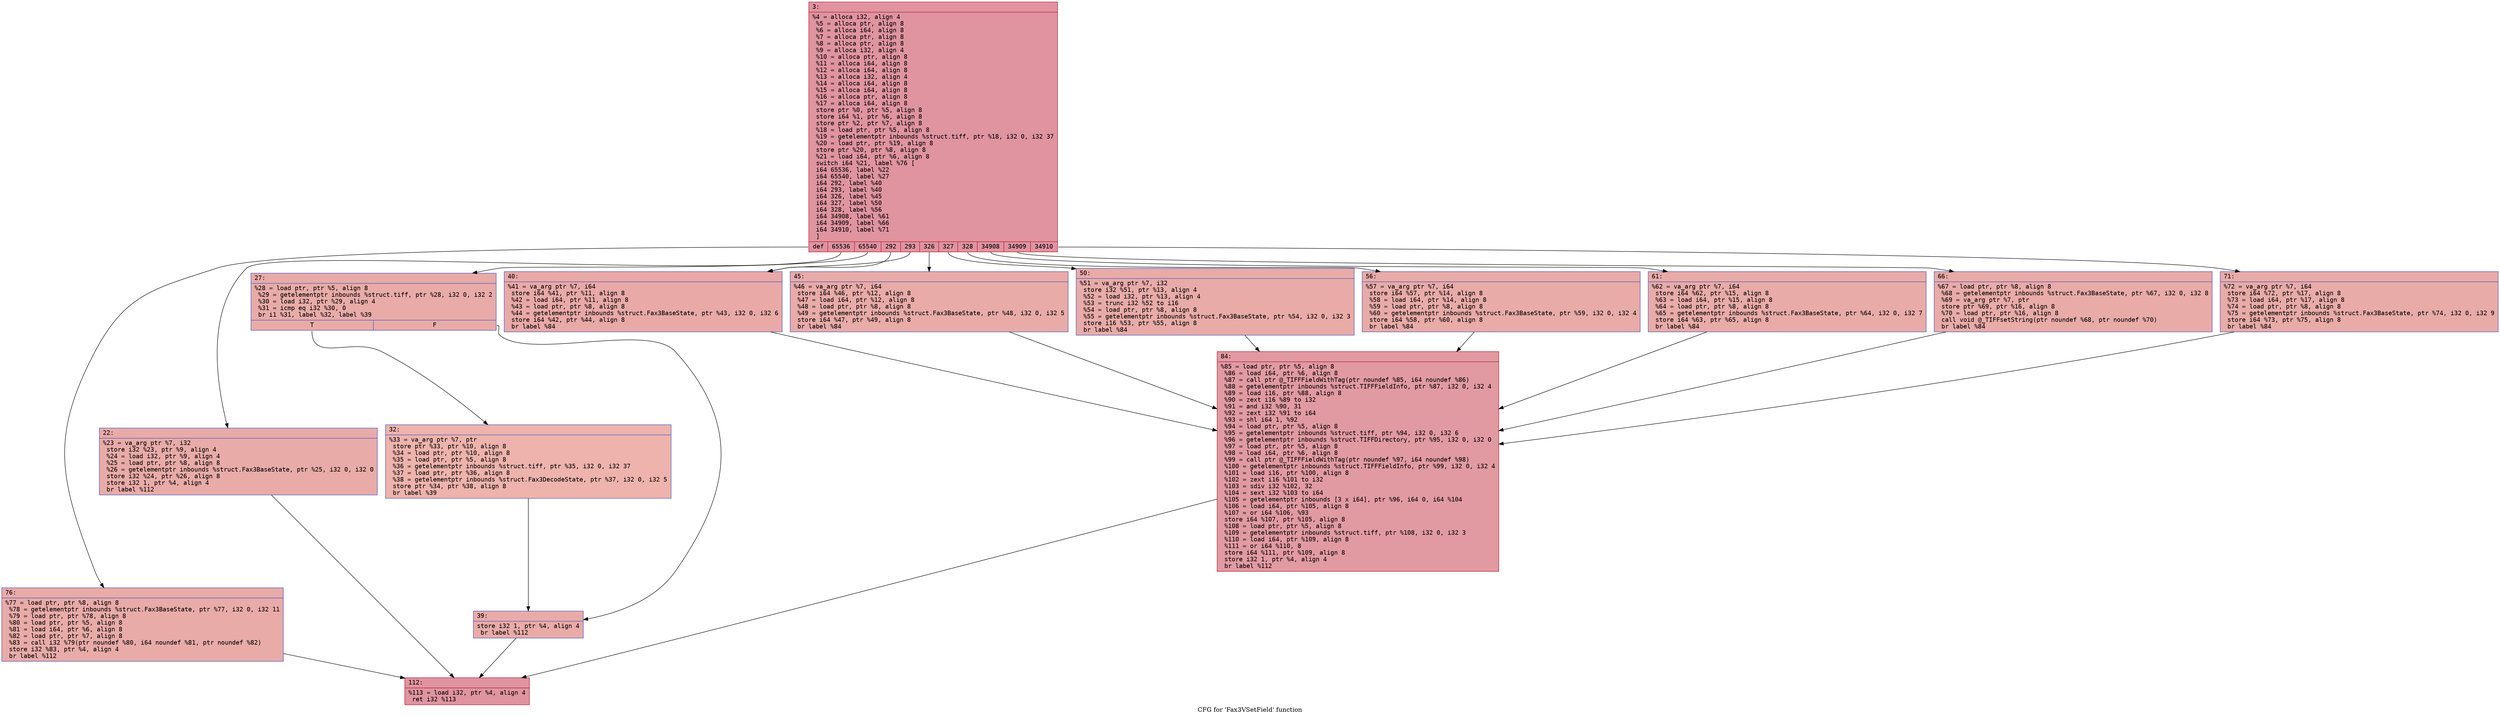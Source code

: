 digraph "CFG for 'Fax3VSetField' function" {
	label="CFG for 'Fax3VSetField' function";

	Node0x6000005fdb30 [shape=record,color="#b70d28ff", style=filled, fillcolor="#b70d2870" fontname="Courier",label="{3:\l|  %4 = alloca i32, align 4\l  %5 = alloca ptr, align 8\l  %6 = alloca i64, align 8\l  %7 = alloca ptr, align 8\l  %8 = alloca ptr, align 8\l  %9 = alloca i32, align 4\l  %10 = alloca ptr, align 8\l  %11 = alloca i64, align 8\l  %12 = alloca i64, align 8\l  %13 = alloca i32, align 4\l  %14 = alloca i64, align 8\l  %15 = alloca i64, align 8\l  %16 = alloca ptr, align 8\l  %17 = alloca i64, align 8\l  store ptr %0, ptr %5, align 8\l  store i64 %1, ptr %6, align 8\l  store ptr %2, ptr %7, align 8\l  %18 = load ptr, ptr %5, align 8\l  %19 = getelementptr inbounds %struct.tiff, ptr %18, i32 0, i32 37\l  %20 = load ptr, ptr %19, align 8\l  store ptr %20, ptr %8, align 8\l  %21 = load i64, ptr %6, align 8\l  switch i64 %21, label %76 [\l    i64 65536, label %22\l    i64 65540, label %27\l    i64 292, label %40\l    i64 293, label %40\l    i64 326, label %45\l    i64 327, label %50\l    i64 328, label %56\l    i64 34908, label %61\l    i64 34909, label %66\l    i64 34910, label %71\l  ]\l|{<s0>def|<s1>65536|<s2>65540|<s3>292|<s4>293|<s5>326|<s6>327|<s7>328|<s8>34908|<s9>34909|<s10>34910}}"];
	Node0x6000005fdb30:s0 -> Node0x6000005fdef0[tooltip="3 -> 76\nProbability 9.09%" ];
	Node0x6000005fdb30:s1 -> Node0x6000005fdb80[tooltip="3 -> 22\nProbability 9.09%" ];
	Node0x6000005fdb30:s2 -> Node0x6000005fdbd0[tooltip="3 -> 27\nProbability 9.09%" ];
	Node0x6000005fdb30:s3 -> Node0x6000005fdcc0[tooltip="3 -> 40\nProbability 18.18%" ];
	Node0x6000005fdb30:s4 -> Node0x6000005fdcc0[tooltip="3 -> 40\nProbability 18.18%" ];
	Node0x6000005fdb30:s5 -> Node0x6000005fdd10[tooltip="3 -> 45\nProbability 9.09%" ];
	Node0x6000005fdb30:s6 -> Node0x6000005fdd60[tooltip="3 -> 50\nProbability 9.09%" ];
	Node0x6000005fdb30:s7 -> Node0x6000005fddb0[tooltip="3 -> 56\nProbability 9.09%" ];
	Node0x6000005fdb30:s8 -> Node0x6000005fde00[tooltip="3 -> 61\nProbability 9.09%" ];
	Node0x6000005fdb30:s9 -> Node0x6000005fde50[tooltip="3 -> 66\nProbability 9.09%" ];
	Node0x6000005fdb30:s10 -> Node0x6000005fdea0[tooltip="3 -> 71\nProbability 9.09%" ];
	Node0x6000005fdb80 [shape=record,color="#3d50c3ff", style=filled, fillcolor="#cc403a70" fontname="Courier",label="{22:\l|  %23 = va_arg ptr %7, i32\l  store i32 %23, ptr %9, align 4\l  %24 = load i32, ptr %9, align 4\l  %25 = load ptr, ptr %8, align 8\l  %26 = getelementptr inbounds %struct.Fax3BaseState, ptr %25, i32 0, i32 0\l  store i32 %24, ptr %26, align 8\l  store i32 1, ptr %4, align 4\l  br label %112\l}"];
	Node0x6000005fdb80 -> Node0x6000005fdf90[tooltip="22 -> 112\nProbability 100.00%" ];
	Node0x6000005fdbd0 [shape=record,color="#3d50c3ff", style=filled, fillcolor="#cc403a70" fontname="Courier",label="{27:\l|  %28 = load ptr, ptr %5, align 8\l  %29 = getelementptr inbounds %struct.tiff, ptr %28, i32 0, i32 2\l  %30 = load i32, ptr %29, align 4\l  %31 = icmp eq i32 %30, 0\l  br i1 %31, label %32, label %39\l|{<s0>T|<s1>F}}"];
	Node0x6000005fdbd0:s0 -> Node0x6000005fdc20[tooltip="27 -> 32\nProbability 37.50%" ];
	Node0x6000005fdbd0:s1 -> Node0x6000005fdc70[tooltip="27 -> 39\nProbability 62.50%" ];
	Node0x6000005fdc20 [shape=record,color="#3d50c3ff", style=filled, fillcolor="#d6524470" fontname="Courier",label="{32:\l|  %33 = va_arg ptr %7, ptr\l  store ptr %33, ptr %10, align 8\l  %34 = load ptr, ptr %10, align 8\l  %35 = load ptr, ptr %5, align 8\l  %36 = getelementptr inbounds %struct.tiff, ptr %35, i32 0, i32 37\l  %37 = load ptr, ptr %36, align 8\l  %38 = getelementptr inbounds %struct.Fax3DecodeState, ptr %37, i32 0, i32 5\l  store ptr %34, ptr %38, align 8\l  br label %39\l}"];
	Node0x6000005fdc20 -> Node0x6000005fdc70[tooltip="32 -> 39\nProbability 100.00%" ];
	Node0x6000005fdc70 [shape=record,color="#3d50c3ff", style=filled, fillcolor="#cc403a70" fontname="Courier",label="{39:\l|  store i32 1, ptr %4, align 4\l  br label %112\l}"];
	Node0x6000005fdc70 -> Node0x6000005fdf90[tooltip="39 -> 112\nProbability 100.00%" ];
	Node0x6000005fdcc0 [shape=record,color="#3d50c3ff", style=filled, fillcolor="#ca3b3770" fontname="Courier",label="{40:\l|  %41 = va_arg ptr %7, i64\l  store i64 %41, ptr %11, align 8\l  %42 = load i64, ptr %11, align 8\l  %43 = load ptr, ptr %8, align 8\l  %44 = getelementptr inbounds %struct.Fax3BaseState, ptr %43, i32 0, i32 6\l  store i64 %42, ptr %44, align 8\l  br label %84\l}"];
	Node0x6000005fdcc0 -> Node0x6000005fdf40[tooltip="40 -> 84\nProbability 100.00%" ];
	Node0x6000005fdd10 [shape=record,color="#3d50c3ff", style=filled, fillcolor="#cc403a70" fontname="Courier",label="{45:\l|  %46 = va_arg ptr %7, i64\l  store i64 %46, ptr %12, align 8\l  %47 = load i64, ptr %12, align 8\l  %48 = load ptr, ptr %8, align 8\l  %49 = getelementptr inbounds %struct.Fax3BaseState, ptr %48, i32 0, i32 5\l  store i64 %47, ptr %49, align 8\l  br label %84\l}"];
	Node0x6000005fdd10 -> Node0x6000005fdf40[tooltip="45 -> 84\nProbability 100.00%" ];
	Node0x6000005fdd60 [shape=record,color="#3d50c3ff", style=filled, fillcolor="#cc403a70" fontname="Courier",label="{50:\l|  %51 = va_arg ptr %7, i32\l  store i32 %51, ptr %13, align 4\l  %52 = load i32, ptr %13, align 4\l  %53 = trunc i32 %52 to i16\l  %54 = load ptr, ptr %8, align 8\l  %55 = getelementptr inbounds %struct.Fax3BaseState, ptr %54, i32 0, i32 3\l  store i16 %53, ptr %55, align 8\l  br label %84\l}"];
	Node0x6000005fdd60 -> Node0x6000005fdf40[tooltip="50 -> 84\nProbability 100.00%" ];
	Node0x6000005fddb0 [shape=record,color="#3d50c3ff", style=filled, fillcolor="#cc403a70" fontname="Courier",label="{56:\l|  %57 = va_arg ptr %7, i64\l  store i64 %57, ptr %14, align 8\l  %58 = load i64, ptr %14, align 8\l  %59 = load ptr, ptr %8, align 8\l  %60 = getelementptr inbounds %struct.Fax3BaseState, ptr %59, i32 0, i32 4\l  store i64 %58, ptr %60, align 8\l  br label %84\l}"];
	Node0x6000005fddb0 -> Node0x6000005fdf40[tooltip="56 -> 84\nProbability 100.00%" ];
	Node0x6000005fde00 [shape=record,color="#3d50c3ff", style=filled, fillcolor="#cc403a70" fontname="Courier",label="{61:\l|  %62 = va_arg ptr %7, i64\l  store i64 %62, ptr %15, align 8\l  %63 = load i64, ptr %15, align 8\l  %64 = load ptr, ptr %8, align 8\l  %65 = getelementptr inbounds %struct.Fax3BaseState, ptr %64, i32 0, i32 7\l  store i64 %63, ptr %65, align 8\l  br label %84\l}"];
	Node0x6000005fde00 -> Node0x6000005fdf40[tooltip="61 -> 84\nProbability 100.00%" ];
	Node0x6000005fde50 [shape=record,color="#3d50c3ff", style=filled, fillcolor="#cc403a70" fontname="Courier",label="{66:\l|  %67 = load ptr, ptr %8, align 8\l  %68 = getelementptr inbounds %struct.Fax3BaseState, ptr %67, i32 0, i32 8\l  %69 = va_arg ptr %7, ptr\l  store ptr %69, ptr %16, align 8\l  %70 = load ptr, ptr %16, align 8\l  call void @_TIFFsetString(ptr noundef %68, ptr noundef %70)\l  br label %84\l}"];
	Node0x6000005fde50 -> Node0x6000005fdf40[tooltip="66 -> 84\nProbability 100.00%" ];
	Node0x6000005fdea0 [shape=record,color="#3d50c3ff", style=filled, fillcolor="#cc403a70" fontname="Courier",label="{71:\l|  %72 = va_arg ptr %7, i64\l  store i64 %72, ptr %17, align 8\l  %73 = load i64, ptr %17, align 8\l  %74 = load ptr, ptr %8, align 8\l  %75 = getelementptr inbounds %struct.Fax3BaseState, ptr %74, i32 0, i32 9\l  store i64 %73, ptr %75, align 8\l  br label %84\l}"];
	Node0x6000005fdea0 -> Node0x6000005fdf40[tooltip="71 -> 84\nProbability 100.00%" ];
	Node0x6000005fdef0 [shape=record,color="#3d50c3ff", style=filled, fillcolor="#cc403a70" fontname="Courier",label="{76:\l|  %77 = load ptr, ptr %8, align 8\l  %78 = getelementptr inbounds %struct.Fax3BaseState, ptr %77, i32 0, i32 11\l  %79 = load ptr, ptr %78, align 8\l  %80 = load ptr, ptr %5, align 8\l  %81 = load i64, ptr %6, align 8\l  %82 = load ptr, ptr %7, align 8\l  %83 = call i32 %79(ptr noundef %80, i64 noundef %81, ptr noundef %82)\l  store i32 %83, ptr %4, align 4\l  br label %112\l}"];
	Node0x6000005fdef0 -> Node0x6000005fdf90[tooltip="76 -> 112\nProbability 100.00%" ];
	Node0x6000005fdf40 [shape=record,color="#b70d28ff", style=filled, fillcolor="#bb1b2c70" fontname="Courier",label="{84:\l|  %85 = load ptr, ptr %5, align 8\l  %86 = load i64, ptr %6, align 8\l  %87 = call ptr @_TIFFFieldWithTag(ptr noundef %85, i64 noundef %86)\l  %88 = getelementptr inbounds %struct.TIFFFieldInfo, ptr %87, i32 0, i32 4\l  %89 = load i16, ptr %88, align 8\l  %90 = zext i16 %89 to i32\l  %91 = and i32 %90, 31\l  %92 = zext i32 %91 to i64\l  %93 = shl i64 1, %92\l  %94 = load ptr, ptr %5, align 8\l  %95 = getelementptr inbounds %struct.tiff, ptr %94, i32 0, i32 6\l  %96 = getelementptr inbounds %struct.TIFFDirectory, ptr %95, i32 0, i32 0\l  %97 = load ptr, ptr %5, align 8\l  %98 = load i64, ptr %6, align 8\l  %99 = call ptr @_TIFFFieldWithTag(ptr noundef %97, i64 noundef %98)\l  %100 = getelementptr inbounds %struct.TIFFFieldInfo, ptr %99, i32 0, i32 4\l  %101 = load i16, ptr %100, align 8\l  %102 = zext i16 %101 to i32\l  %103 = sdiv i32 %102, 32\l  %104 = sext i32 %103 to i64\l  %105 = getelementptr inbounds [3 x i64], ptr %96, i64 0, i64 %104\l  %106 = load i64, ptr %105, align 8\l  %107 = or i64 %106, %93\l  store i64 %107, ptr %105, align 8\l  %108 = load ptr, ptr %5, align 8\l  %109 = getelementptr inbounds %struct.tiff, ptr %108, i32 0, i32 3\l  %110 = load i64, ptr %109, align 8\l  %111 = or i64 %110, 8\l  store i64 %111, ptr %109, align 8\l  store i32 1, ptr %4, align 4\l  br label %112\l}"];
	Node0x6000005fdf40 -> Node0x6000005fdf90[tooltip="84 -> 112\nProbability 100.00%" ];
	Node0x6000005fdf90 [shape=record,color="#b70d28ff", style=filled, fillcolor="#b70d2870" fontname="Courier",label="{112:\l|  %113 = load i32, ptr %4, align 4\l  ret i32 %113\l}"];
}
